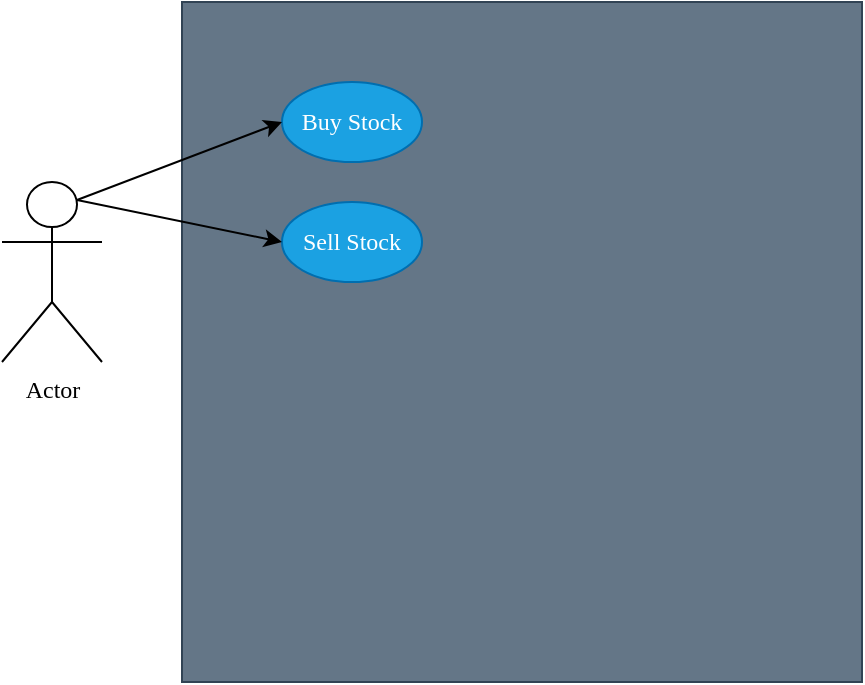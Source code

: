 <mxfile>
    <diagram id="eAnHh_TLDpucoUGsOMn5" name="Page-1">
        <mxGraphModel dx="703" dy="667" grid="1" gridSize="10" guides="1" tooltips="1" connect="1" arrows="1" fold="1" page="1" pageScale="1" pageWidth="850" pageHeight="1100" math="0" shadow="0">
            <root>
                <mxCell id="0"/>
                <mxCell id="1" parent="0"/>
                <mxCell id="2" value="" style="whiteSpace=wrap;html=1;aspect=fixed;fillColor=#647687;fontColor=#ffffff;strokeColor=#314354;" vertex="1" parent="1">
                    <mxGeometry x="170" y="150" width="340" height="340" as="geometry"/>
                </mxCell>
                <mxCell id="3" value="Buy Stock" style="ellipse;whiteSpace=wrap;html=1;fillColor=#1ba1e2;fontColor=#ffffff;strokeColor=#006EAF;fontFamily=Verdana;" vertex="1" parent="1">
                    <mxGeometry x="220" y="190" width="70" height="40" as="geometry"/>
                </mxCell>
                <mxCell id="4" value="Sell Stock" style="ellipse;whiteSpace=wrap;html=1;fillColor=#1ba1e2;fontColor=#ffffff;strokeColor=#006EAF;fontFamily=Verdana;" vertex="1" parent="1">
                    <mxGeometry x="220" y="250" width="70" height="40" as="geometry"/>
                </mxCell>
                <mxCell id="9" style="edgeStyle=none;html=1;exitX=0.75;exitY=0.1;exitDx=0;exitDy=0;exitPerimeter=0;fontFamily=Verdana;entryX=0;entryY=0.5;entryDx=0;entryDy=0;" edge="1" parent="1" source="8" target="3">
                    <mxGeometry relative="1" as="geometry"/>
                </mxCell>
                <mxCell id="10" style="edgeStyle=none;html=1;exitX=0.75;exitY=0.1;exitDx=0;exitDy=0;exitPerimeter=0;entryX=0;entryY=0.5;entryDx=0;entryDy=0;fontFamily=Verdana;" edge="1" parent="1" source="8" target="4">
                    <mxGeometry relative="1" as="geometry"/>
                </mxCell>
                <mxCell id="8" value="Actor" style="shape=umlActor;verticalLabelPosition=bottom;verticalAlign=top;html=1;outlineConnect=0;fontFamily=Verdana;" vertex="1" parent="1">
                    <mxGeometry x="80" y="240" width="50" height="90" as="geometry"/>
                </mxCell>
            </root>
        </mxGraphModel>
    </diagram>
</mxfile>